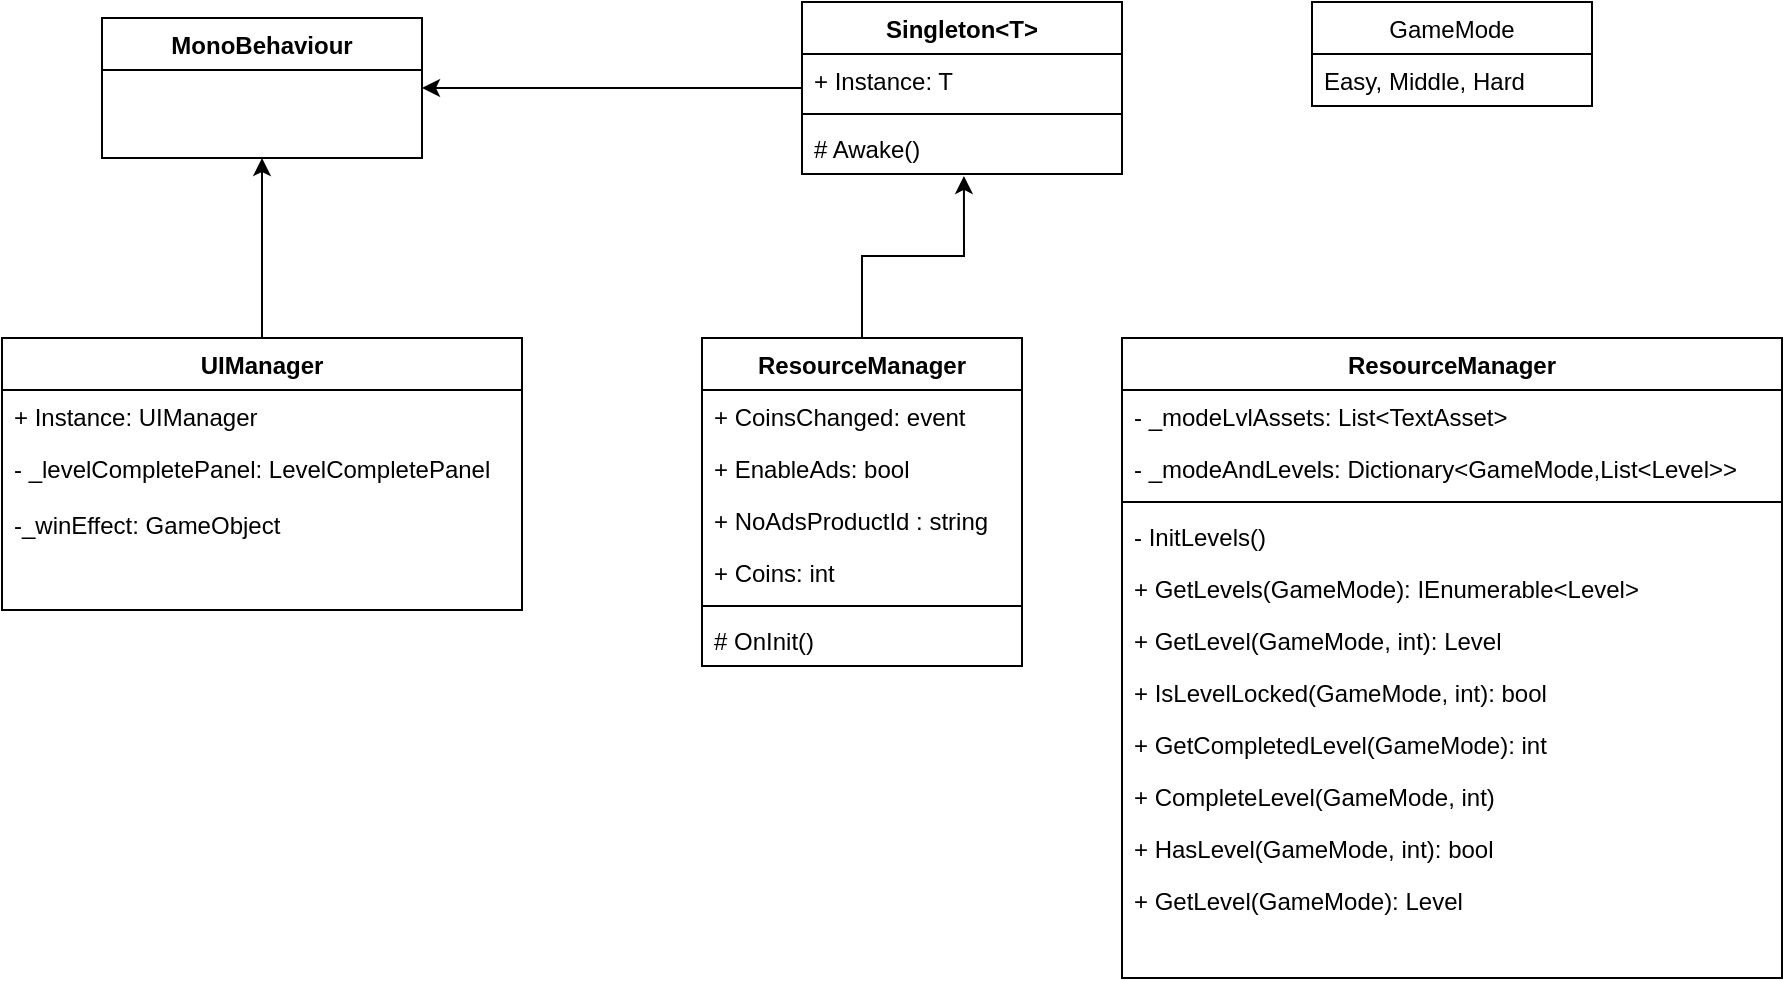<mxfile version="20.0.4" type="github" pages="2">
  <diagram id="C5RBs43oDa-KdzZeNtuy" name="Water Sort Puzzle">
    <mxGraphModel dx="1339" dy="815" grid="1" gridSize="10" guides="1" tooltips="1" connect="1" arrows="1" fold="1" page="1" pageScale="1" pageWidth="1600" pageHeight="900" math="0" shadow="0">
      <root>
        <mxCell id="WIyWlLk6GJQsqaUBKTNV-0" />
        <mxCell id="WIyWlLk6GJQsqaUBKTNV-1" parent="WIyWlLk6GJQsqaUBKTNV-0" />
        <mxCell id="zkfFHV4jXpPFQw0GAbJ--0" value="MonoBehaviour" style="swimlane;fontStyle=1;align=center;verticalAlign=top;childLayout=stackLayout;horizontal=1;startSize=26;horizontalStack=0;resizeParent=1;resizeLast=0;collapsible=1;marginBottom=0;rounded=0;shadow=0;strokeWidth=1;" parent="WIyWlLk6GJQsqaUBKTNV-1" vertex="1">
          <mxGeometry x="150" y="30" width="160" height="70" as="geometry">
            <mxRectangle x="230" y="140" width="160" height="26" as="alternateBounds" />
          </mxGeometry>
        </mxCell>
        <mxCell id="-UPui0ApsHkDzABqv5SS-7" style="edgeStyle=orthogonalEdgeStyle;rounded=0;orthogonalLoop=1;jettySize=auto;html=1;exitX=0.5;exitY=0;exitDx=0;exitDy=0;entryX=0.5;entryY=1;entryDx=0;entryDy=0;" edge="1" parent="WIyWlLk6GJQsqaUBKTNV-1" source="zkfFHV4jXpPFQw0GAbJ--6" target="zkfFHV4jXpPFQw0GAbJ--0">
          <mxGeometry relative="1" as="geometry" />
        </mxCell>
        <mxCell id="zkfFHV4jXpPFQw0GAbJ--6" value="UIManager" style="swimlane;fontStyle=1;align=center;verticalAlign=top;childLayout=stackLayout;horizontal=1;startSize=26;horizontalStack=0;resizeParent=1;resizeLast=0;collapsible=1;marginBottom=0;rounded=0;shadow=0;strokeWidth=1;" parent="WIyWlLk6GJQsqaUBKTNV-1" vertex="1">
          <mxGeometry x="100" y="190" width="260" height="136" as="geometry">
            <mxRectangle x="130" y="380" width="160" height="26" as="alternateBounds" />
          </mxGeometry>
        </mxCell>
        <mxCell id="zkfFHV4jXpPFQw0GAbJ--7" value="+ Instance: UIManager " style="text;align=left;verticalAlign=top;spacingLeft=4;spacingRight=4;overflow=hidden;rotatable=0;points=[[0,0.5],[1,0.5]];portConstraint=eastwest;" parent="zkfFHV4jXpPFQw0GAbJ--6" vertex="1">
          <mxGeometry y="26" width="260" height="26" as="geometry" />
        </mxCell>
        <mxCell id="zkfFHV4jXpPFQw0GAbJ--8" value="- _levelCompletePanel: LevelCompletePanel  " style="text;align=left;verticalAlign=top;spacingLeft=4;spacingRight=4;overflow=hidden;rotatable=0;points=[[0,0.5],[1,0.5]];portConstraint=eastwest;rounded=0;shadow=0;html=0;" parent="zkfFHV4jXpPFQw0GAbJ--6" vertex="1">
          <mxGeometry y="52" width="260" height="28" as="geometry" />
        </mxCell>
        <mxCell id="-UPui0ApsHkDzABqv5SS-11" value="-_winEffect: GameObject " style="text;align=left;verticalAlign=top;spacingLeft=4;spacingRight=4;overflow=hidden;rotatable=0;points=[[0,0.5],[1,0.5]];portConstraint=eastwest;rounded=0;shadow=0;html=0;" vertex="1" parent="zkfFHV4jXpPFQw0GAbJ--6">
          <mxGeometry y="80" width="260" height="28" as="geometry" />
        </mxCell>
        <mxCell id="-UPui0ApsHkDzABqv5SS-17" style="text;align=left;verticalAlign=top;spacingLeft=4;spacingRight=4;overflow=hidden;rotatable=0;points=[[0,0.5],[1,0.5]];portConstraint=eastwest;rounded=0;shadow=0;html=0;" vertex="1" parent="zkfFHV4jXpPFQw0GAbJ--6">
          <mxGeometry y="108" width="260" height="28" as="geometry" />
        </mxCell>
        <mxCell id="-UPui0ApsHkDzABqv5SS-23" style="edgeStyle=orthogonalEdgeStyle;rounded=0;orthogonalLoop=1;jettySize=auto;html=1;entryX=1;entryY=0.5;entryDx=0;entryDy=0;" edge="1" parent="WIyWlLk6GJQsqaUBKTNV-1" source="-UPui0ApsHkDzABqv5SS-19" target="zkfFHV4jXpPFQw0GAbJ--0">
          <mxGeometry relative="1" as="geometry" />
        </mxCell>
        <mxCell id="-UPui0ApsHkDzABqv5SS-19" value="Singleton&lt;T&gt;" style="swimlane;fontStyle=1;align=center;verticalAlign=top;childLayout=stackLayout;horizontal=1;startSize=26;horizontalStack=0;resizeParent=1;resizeParentMax=0;resizeLast=0;collapsible=1;marginBottom=0;" vertex="1" parent="WIyWlLk6GJQsqaUBKTNV-1">
          <mxGeometry x="500" y="22" width="160" height="86" as="geometry" />
        </mxCell>
        <mxCell id="-UPui0ApsHkDzABqv5SS-20" value="+ Instance: T" style="text;strokeColor=none;fillColor=none;align=left;verticalAlign=top;spacingLeft=4;spacingRight=4;overflow=hidden;rotatable=0;points=[[0,0.5],[1,0.5]];portConstraint=eastwest;" vertex="1" parent="-UPui0ApsHkDzABqv5SS-19">
          <mxGeometry y="26" width="160" height="26" as="geometry" />
        </mxCell>
        <mxCell id="-UPui0ApsHkDzABqv5SS-21" value="" style="line;strokeWidth=1;fillColor=none;align=left;verticalAlign=middle;spacingTop=-1;spacingLeft=3;spacingRight=3;rotatable=0;labelPosition=right;points=[];portConstraint=eastwest;" vertex="1" parent="-UPui0ApsHkDzABqv5SS-19">
          <mxGeometry y="52" width="160" height="8" as="geometry" />
        </mxCell>
        <mxCell id="-UPui0ApsHkDzABqv5SS-22" value="# Awake()" style="text;strokeColor=none;fillColor=none;align=left;verticalAlign=top;spacingLeft=4;spacingRight=4;overflow=hidden;rotatable=0;points=[[0,0.5],[1,0.5]];portConstraint=eastwest;" vertex="1" parent="-UPui0ApsHkDzABqv5SS-19">
          <mxGeometry y="60" width="160" height="26" as="geometry" />
        </mxCell>
        <mxCell id="-UPui0ApsHkDzABqv5SS-43" style="edgeStyle=orthogonalEdgeStyle;rounded=0;orthogonalLoop=1;jettySize=auto;html=1;entryX=0.506;entryY=1.038;entryDx=0;entryDy=0;entryPerimeter=0;" edge="1" parent="WIyWlLk6GJQsqaUBKTNV-1" source="-UPui0ApsHkDzABqv5SS-34" target="-UPui0ApsHkDzABqv5SS-22">
          <mxGeometry relative="1" as="geometry" />
        </mxCell>
        <mxCell id="-UPui0ApsHkDzABqv5SS-34" value="ResourceManager" style="swimlane;fontStyle=1;align=center;verticalAlign=top;childLayout=stackLayout;horizontal=1;startSize=26;horizontalStack=0;resizeParent=1;resizeParentMax=0;resizeLast=0;collapsible=1;marginBottom=0;strokeColor=default;" vertex="1" parent="WIyWlLk6GJQsqaUBKTNV-1">
          <mxGeometry x="450" y="190" width="160" height="164" as="geometry" />
        </mxCell>
        <mxCell id="-UPui0ApsHkDzABqv5SS-35" value="+ CoinsChanged: event" style="text;strokeColor=none;fillColor=none;align=left;verticalAlign=top;spacingLeft=4;spacingRight=4;overflow=hidden;rotatable=0;points=[[0,0.5],[1,0.5]];portConstraint=eastwest;" vertex="1" parent="-UPui0ApsHkDzABqv5SS-34">
          <mxGeometry y="26" width="160" height="26" as="geometry" />
        </mxCell>
        <mxCell id="-UPui0ApsHkDzABqv5SS-39" value="+ EnableAds: bool" style="text;strokeColor=none;fillColor=none;align=left;verticalAlign=top;spacingLeft=4;spacingRight=4;overflow=hidden;rotatable=0;points=[[0,0.5],[1,0.5]];portConstraint=eastwest;" vertex="1" parent="-UPui0ApsHkDzABqv5SS-34">
          <mxGeometry y="52" width="160" height="26" as="geometry" />
        </mxCell>
        <mxCell id="-UPui0ApsHkDzABqv5SS-38" value="+ NoAdsProductId : string" style="text;strokeColor=none;fillColor=none;align=left;verticalAlign=top;spacingLeft=4;spacingRight=4;overflow=hidden;rotatable=0;points=[[0,0.5],[1,0.5]];portConstraint=eastwest;" vertex="1" parent="-UPui0ApsHkDzABqv5SS-34">
          <mxGeometry y="78" width="160" height="26" as="geometry" />
        </mxCell>
        <mxCell id="-UPui0ApsHkDzABqv5SS-40" value="+ Coins: int" style="text;strokeColor=none;fillColor=none;align=left;verticalAlign=top;spacingLeft=4;spacingRight=4;overflow=hidden;rotatable=0;points=[[0,0.5],[1,0.5]];portConstraint=eastwest;" vertex="1" parent="-UPui0ApsHkDzABqv5SS-34">
          <mxGeometry y="104" width="160" height="26" as="geometry" />
        </mxCell>
        <mxCell id="-UPui0ApsHkDzABqv5SS-36" value="" style="line;strokeWidth=1;fillColor=none;align=left;verticalAlign=middle;spacingTop=-1;spacingLeft=3;spacingRight=3;rotatable=0;labelPosition=right;points=[];portConstraint=eastwest;" vertex="1" parent="-UPui0ApsHkDzABqv5SS-34">
          <mxGeometry y="130" width="160" height="8" as="geometry" />
        </mxCell>
        <mxCell id="-UPui0ApsHkDzABqv5SS-37" value="# OnInit()" style="text;strokeColor=none;fillColor=none;align=left;verticalAlign=top;spacingLeft=4;spacingRight=4;overflow=hidden;rotatable=0;points=[[0,0.5],[1,0.5]];portConstraint=eastwest;" vertex="1" parent="-UPui0ApsHkDzABqv5SS-34">
          <mxGeometry y="138" width="160" height="26" as="geometry" />
        </mxCell>
        <mxCell id="-UPui0ApsHkDzABqv5SS-44" value="ResourceManager" style="swimlane;fontStyle=1;align=center;verticalAlign=top;childLayout=stackLayout;horizontal=1;startSize=26;horizontalStack=0;resizeParent=1;resizeParentMax=0;resizeLast=0;collapsible=1;marginBottom=0;strokeColor=default;" vertex="1" parent="WIyWlLk6GJQsqaUBKTNV-1">
          <mxGeometry x="660" y="190" width="330" height="320" as="geometry" />
        </mxCell>
        <mxCell id="-UPui0ApsHkDzABqv5SS-45" value="- _modeLvlAssets: List&lt;TextAsset&gt;" style="text;strokeColor=none;fillColor=none;align=left;verticalAlign=top;spacingLeft=4;spacingRight=4;overflow=hidden;rotatable=0;points=[[0,0.5],[1,0.5]];portConstraint=eastwest;" vertex="1" parent="-UPui0ApsHkDzABqv5SS-44">
          <mxGeometry y="26" width="330" height="26" as="geometry" />
        </mxCell>
        <mxCell id="-UPui0ApsHkDzABqv5SS-50" value="- _modeAndLevels: Dictionary&lt;GameMode,List&lt;Level&gt;&gt;" style="text;strokeColor=none;fillColor=none;align=left;verticalAlign=top;spacingLeft=4;spacingRight=4;overflow=hidden;rotatable=0;points=[[0,0.5],[1,0.5]];portConstraint=eastwest;" vertex="1" parent="-UPui0ApsHkDzABqv5SS-44">
          <mxGeometry y="52" width="330" height="26" as="geometry" />
        </mxCell>
        <mxCell id="-UPui0ApsHkDzABqv5SS-46" value="" style="line;strokeWidth=1;fillColor=none;align=left;verticalAlign=middle;spacingTop=-1;spacingLeft=3;spacingRight=3;rotatable=0;labelPosition=right;points=[];portConstraint=eastwest;" vertex="1" parent="-UPui0ApsHkDzABqv5SS-44">
          <mxGeometry y="78" width="330" height="8" as="geometry" />
        </mxCell>
        <mxCell id="-UPui0ApsHkDzABqv5SS-47" value="- InitLevels()" style="text;strokeColor=none;fillColor=none;align=left;verticalAlign=top;spacingLeft=4;spacingRight=4;overflow=hidden;rotatable=0;points=[[0,0.5],[1,0.5]];portConstraint=eastwest;" vertex="1" parent="-UPui0ApsHkDzABqv5SS-44">
          <mxGeometry y="86" width="330" height="26" as="geometry" />
        </mxCell>
        <mxCell id="-UPui0ApsHkDzABqv5SS-51" value="+ GetLevels(GameMode): IEnumerable&lt;Level&gt;" style="text;strokeColor=none;fillColor=none;align=left;verticalAlign=top;spacingLeft=4;spacingRight=4;overflow=hidden;rotatable=0;points=[[0,0.5],[1,0.5]];portConstraint=eastwest;" vertex="1" parent="-UPui0ApsHkDzABqv5SS-44">
          <mxGeometry y="112" width="330" height="26" as="geometry" />
        </mxCell>
        <mxCell id="-UPui0ApsHkDzABqv5SS-55" value="+ GetLevel(GameMode, int): Level" style="text;strokeColor=none;fillColor=none;align=left;verticalAlign=top;spacingLeft=4;spacingRight=4;overflow=hidden;rotatable=0;points=[[0,0.5],[1,0.5]];portConstraint=eastwest;" vertex="1" parent="-UPui0ApsHkDzABqv5SS-44">
          <mxGeometry y="138" width="330" height="26" as="geometry" />
        </mxCell>
        <mxCell id="-UPui0ApsHkDzABqv5SS-54" value="+ IsLevelLocked(GameMode, int): bool" style="text;strokeColor=none;fillColor=none;align=left;verticalAlign=top;spacingLeft=4;spacingRight=4;overflow=hidden;rotatable=0;points=[[0,0.5],[1,0.5]];portConstraint=eastwest;" vertex="1" parent="-UPui0ApsHkDzABqv5SS-44">
          <mxGeometry y="164" width="330" height="26" as="geometry" />
        </mxCell>
        <mxCell id="-UPui0ApsHkDzABqv5SS-53" value="+ GetCompletedLevel(GameMode): int" style="text;strokeColor=none;fillColor=none;align=left;verticalAlign=top;spacingLeft=4;spacingRight=4;overflow=hidden;rotatable=0;points=[[0,0.5],[1,0.5]];portConstraint=eastwest;" vertex="1" parent="-UPui0ApsHkDzABqv5SS-44">
          <mxGeometry y="190" width="330" height="26" as="geometry" />
        </mxCell>
        <mxCell id="-UPui0ApsHkDzABqv5SS-57" value="+ CompleteLevel(GameMode, int)" style="text;strokeColor=none;fillColor=none;align=left;verticalAlign=top;spacingLeft=4;spacingRight=4;overflow=hidden;rotatable=0;points=[[0,0.5],[1,0.5]];portConstraint=eastwest;" vertex="1" parent="-UPui0ApsHkDzABqv5SS-44">
          <mxGeometry y="216" width="330" height="26" as="geometry" />
        </mxCell>
        <mxCell id="-UPui0ApsHkDzABqv5SS-56" value="+ HasLevel(GameMode, int): bool" style="text;strokeColor=none;fillColor=none;align=left;verticalAlign=top;spacingLeft=4;spacingRight=4;overflow=hidden;rotatable=0;points=[[0,0.5],[1,0.5]];portConstraint=eastwest;" vertex="1" parent="-UPui0ApsHkDzABqv5SS-44">
          <mxGeometry y="242" width="330" height="26" as="geometry" />
        </mxCell>
        <mxCell id="-UPui0ApsHkDzABqv5SS-59" value="+ GetLevel(GameMode): Level" style="text;strokeColor=none;fillColor=none;align=left;verticalAlign=top;spacingLeft=4;spacingRight=4;overflow=hidden;rotatable=0;points=[[0,0.5],[1,0.5]];portConstraint=eastwest;" vertex="1" parent="-UPui0ApsHkDzABqv5SS-44">
          <mxGeometry y="268" width="330" height="26" as="geometry" />
        </mxCell>
        <mxCell id="-UPui0ApsHkDzABqv5SS-58" style="text;strokeColor=none;fillColor=none;align=left;verticalAlign=top;spacingLeft=4;spacingRight=4;overflow=hidden;rotatable=0;points=[[0,0.5],[1,0.5]];portConstraint=eastwest;" vertex="1" parent="-UPui0ApsHkDzABqv5SS-44">
          <mxGeometry y="294" width="330" height="26" as="geometry" />
        </mxCell>
        <mxCell id="-UPui0ApsHkDzABqv5SS-74" value="GameMode" style="swimlane;fontStyle=0;childLayout=stackLayout;horizontal=1;startSize=26;fillColor=none;horizontalStack=0;resizeParent=1;resizeParentMax=0;resizeLast=0;collapsible=1;marginBottom=0;strokeColor=default;" vertex="1" parent="WIyWlLk6GJQsqaUBKTNV-1">
          <mxGeometry x="755" y="22" width="140" height="52" as="geometry" />
        </mxCell>
        <mxCell id="-UPui0ApsHkDzABqv5SS-75" value="Easy, Middle, Hard" style="text;strokeColor=none;fillColor=none;align=left;verticalAlign=top;spacingLeft=4;spacingRight=4;overflow=hidden;rotatable=0;points=[[0,0.5],[1,0.5]];portConstraint=eastwest;" vertex="1" parent="-UPui0ApsHkDzABqv5SS-74">
          <mxGeometry y="26" width="140" height="26" as="geometry" />
        </mxCell>
      </root>
    </mxGraphModel>
  </diagram>
  <diagram id="oa3JsNeKZShNjGYw7QZx" name="Test UI">
    <mxGraphModel dx="1339" dy="815" grid="1" gridSize="10" guides="1" tooltips="1" connect="1" arrows="1" fold="1" page="1" pageScale="1" pageWidth="827" pageHeight="1169" math="0" shadow="0">
      <root>
        <mxCell id="0" />
        <mxCell id="1" parent="0" />
      </root>
    </mxGraphModel>
  </diagram>
</mxfile>
